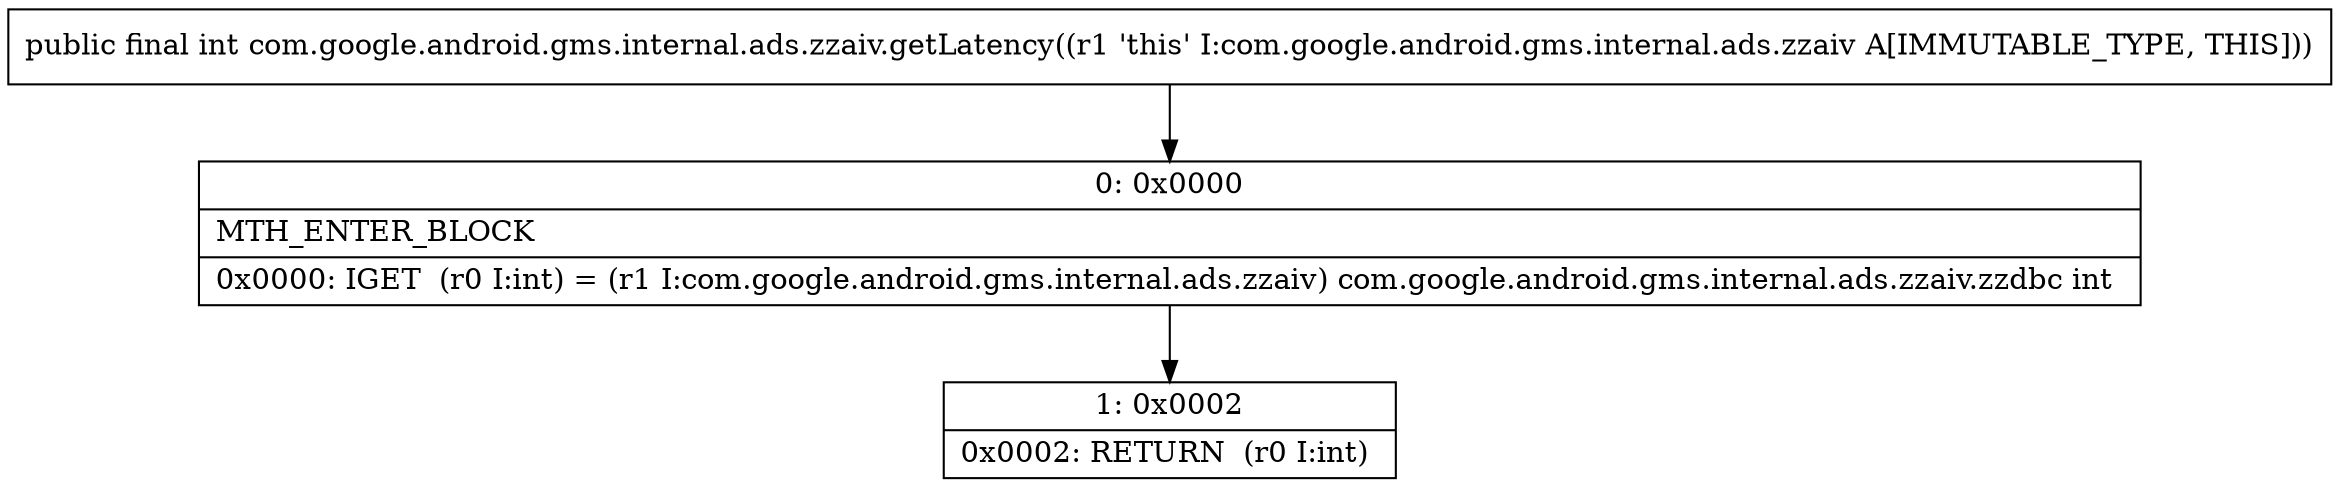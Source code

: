 digraph "CFG forcom.google.android.gms.internal.ads.zzaiv.getLatency()I" {
Node_0 [shape=record,label="{0\:\ 0x0000|MTH_ENTER_BLOCK\l|0x0000: IGET  (r0 I:int) = (r1 I:com.google.android.gms.internal.ads.zzaiv) com.google.android.gms.internal.ads.zzaiv.zzdbc int \l}"];
Node_1 [shape=record,label="{1\:\ 0x0002|0x0002: RETURN  (r0 I:int) \l}"];
MethodNode[shape=record,label="{public final int com.google.android.gms.internal.ads.zzaiv.getLatency((r1 'this' I:com.google.android.gms.internal.ads.zzaiv A[IMMUTABLE_TYPE, THIS])) }"];
MethodNode -> Node_0;
Node_0 -> Node_1;
}

